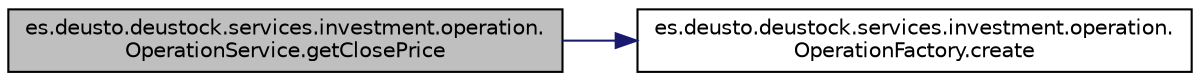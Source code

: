 digraph "es.deusto.deustock.services.investment.operation.OperationService.getClosePrice"
{
 // LATEX_PDF_SIZE
  edge [fontname="Helvetica",fontsize="10",labelfontname="Helvetica",labelfontsize="10"];
  node [fontname="Helvetica",fontsize="10",shape=record];
  rankdir="LR";
  Node1 [label="es.deusto.deustock.services.investment.operation.\lOperationService.getClosePrice",height=0.2,width=0.4,color="black", fillcolor="grey75", style="filled", fontcolor="black",tooltip=" "];
  Node1 -> Node2 [color="midnightblue",fontsize="10",style="solid",fontname="Helvetica"];
  Node2 [label="es.deusto.deustock.services.investment.operation.\lOperationFactory.create",height=0.2,width=0.4,color="black", fillcolor="white", style="filled",URL="$classes_1_1deusto_1_1deustock_1_1services_1_1investment_1_1operation_1_1_operation_factory.html#ab0d23e8f0841a7debb229889de7277ec",tooltip=" "];
}
